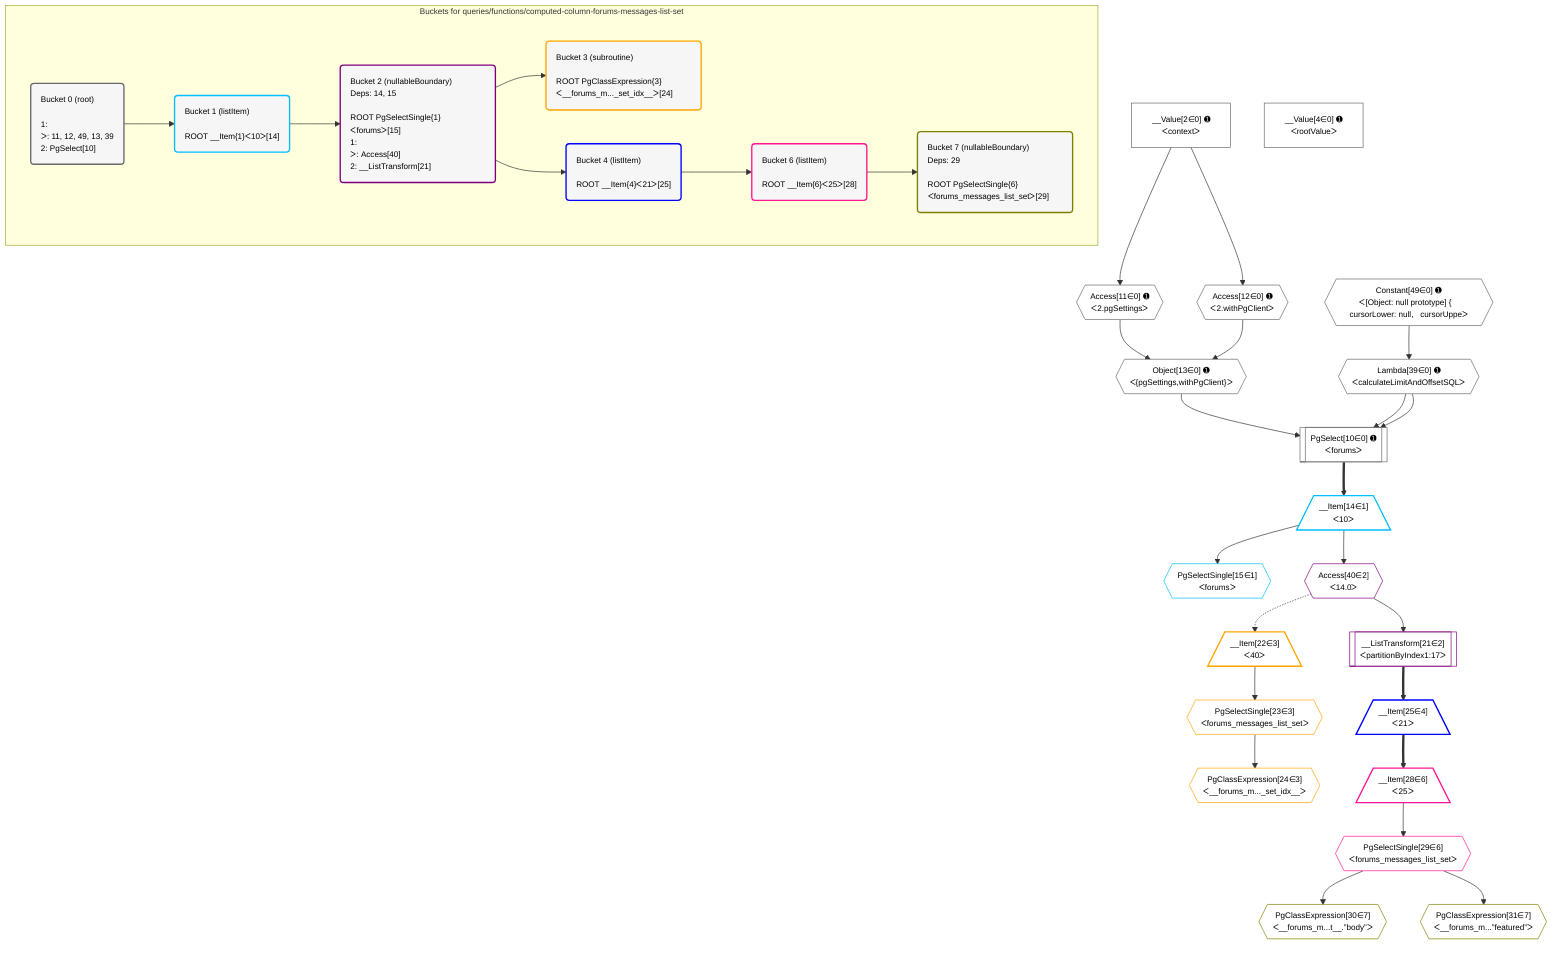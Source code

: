 %%{init: {'themeVariables': { 'fontSize': '12px'}}}%%
graph TD
    classDef path fill:#eee,stroke:#000,color:#000
    classDef plan fill:#fff,stroke-width:1px,color:#000
    classDef itemplan fill:#fff,stroke-width:2px,color:#000
    classDef unbatchedplan fill:#dff,stroke-width:1px,color:#000
    classDef sideeffectplan fill:#fcc,stroke-width:2px,color:#000
    classDef bucket fill:#f6f6f6,color:#000,stroke-width:2px,text-align:left


    %% plan dependencies
    PgSelect10[["PgSelect[10∈0] ➊<br />ᐸforumsᐳ"]]:::plan
    Object13{{"Object[13∈0] ➊<br />ᐸ{pgSettings,withPgClient}ᐳ"}}:::plan
    Lambda39{{"Lambda[39∈0] ➊<br />ᐸcalculateLimitAndOffsetSQLᐳ"}}:::plan
    Object13 & Lambda39 & Lambda39 --> PgSelect10
    Access11{{"Access[11∈0] ➊<br />ᐸ2.pgSettingsᐳ"}}:::plan
    Access12{{"Access[12∈0] ➊<br />ᐸ2.withPgClientᐳ"}}:::plan
    Access11 & Access12 --> Object13
    __Value2["__Value[2∈0] ➊<br />ᐸcontextᐳ"]:::plan
    __Value2 --> Access11
    __Value2 --> Access12
    Constant49{{"Constant[49∈0] ➊<br />ᐸ[Object: null prototype] {   cursorLower: null,   cursorUppeᐳ"}}:::plan
    Constant49 --> Lambda39
    __Value4["__Value[4∈0] ➊<br />ᐸrootValueᐳ"]:::plan
    __Item14[/"__Item[14∈1]<br />ᐸ10ᐳ"\]:::itemplan
    PgSelect10 ==> __Item14
    PgSelectSingle15{{"PgSelectSingle[15∈1]<br />ᐸforumsᐳ"}}:::plan
    __Item14 --> PgSelectSingle15
    __ListTransform21[["__ListTransform[21∈2]<br />ᐸpartitionByIndex1:17ᐳ"]]:::plan
    Access40{{"Access[40∈2]<br />ᐸ14.0ᐳ"}}:::plan
    Access40 --> __ListTransform21
    __Item14 --> Access40
    __Item22[/"__Item[22∈3]<br />ᐸ40ᐳ"\]:::itemplan
    Access40 -.-> __Item22
    PgSelectSingle23{{"PgSelectSingle[23∈3]<br />ᐸforums_messages_list_setᐳ"}}:::plan
    __Item22 --> PgSelectSingle23
    PgClassExpression24{{"PgClassExpression[24∈3]<br />ᐸ__forums_m..._set_idx__ᐳ"}}:::plan
    PgSelectSingle23 --> PgClassExpression24
    __Item25[/"__Item[25∈4]<br />ᐸ21ᐳ"\]:::itemplan
    __ListTransform21 ==> __Item25
    __Item28[/"__Item[28∈6]<br />ᐸ25ᐳ"\]:::itemplan
    __Item25 ==> __Item28
    PgSelectSingle29{{"PgSelectSingle[29∈6]<br />ᐸforums_messages_list_setᐳ"}}:::plan
    __Item28 --> PgSelectSingle29
    PgClassExpression30{{"PgClassExpression[30∈7]<br />ᐸ__forums_m...t__.”body”ᐳ"}}:::plan
    PgSelectSingle29 --> PgClassExpression30
    PgClassExpression31{{"PgClassExpression[31∈7]<br />ᐸ__forums_m...”featured”ᐳ"}}:::plan
    PgSelectSingle29 --> PgClassExpression31

    %% define steps

    subgraph "Buckets for queries/functions/computed-column-forums-messages-list-set"
    Bucket0("Bucket 0 (root)<br /><br />1: <br />ᐳ: 11, 12, 49, 13, 39<br />2: PgSelect[10]"):::bucket
    classDef bucket0 stroke:#696969
    class Bucket0,__Value2,__Value4,PgSelect10,Access11,Access12,Object13,Lambda39,Constant49 bucket0
    Bucket1("Bucket 1 (listItem)<br /><br />ROOT __Item{1}ᐸ10ᐳ[14]"):::bucket
    classDef bucket1 stroke:#00bfff
    class Bucket1,__Item14,PgSelectSingle15 bucket1
    Bucket2("Bucket 2 (nullableBoundary)<br />Deps: 14, 15<br /><br />ROOT PgSelectSingle{1}ᐸforumsᐳ[15]<br />1: <br />ᐳ: Access[40]<br />2: __ListTransform[21]"):::bucket
    classDef bucket2 stroke:#7f007f
    class Bucket2,__ListTransform21,Access40 bucket2
    Bucket3("Bucket 3 (subroutine)<br /><br />ROOT PgClassExpression{3}ᐸ__forums_m..._set_idx__ᐳ[24]"):::bucket
    classDef bucket3 stroke:#ffa500
    class Bucket3,__Item22,PgSelectSingle23,PgClassExpression24 bucket3
    Bucket4("Bucket 4 (listItem)<br /><br />ROOT __Item{4}ᐸ21ᐳ[25]"):::bucket
    classDef bucket4 stroke:#0000ff
    class Bucket4,__Item25 bucket4
    Bucket6("Bucket 6 (listItem)<br /><br />ROOT __Item{6}ᐸ25ᐳ[28]"):::bucket
    classDef bucket6 stroke:#ff1493
    class Bucket6,__Item28,PgSelectSingle29 bucket6
    Bucket7("Bucket 7 (nullableBoundary)<br />Deps: 29<br /><br />ROOT PgSelectSingle{6}ᐸforums_messages_list_setᐳ[29]"):::bucket
    classDef bucket7 stroke:#808000
    class Bucket7,PgClassExpression30,PgClassExpression31 bucket7
    Bucket0 --> Bucket1
    Bucket1 --> Bucket2
    Bucket2 --> Bucket3 & Bucket4
    Bucket4 --> Bucket6
    Bucket6 --> Bucket7
    end